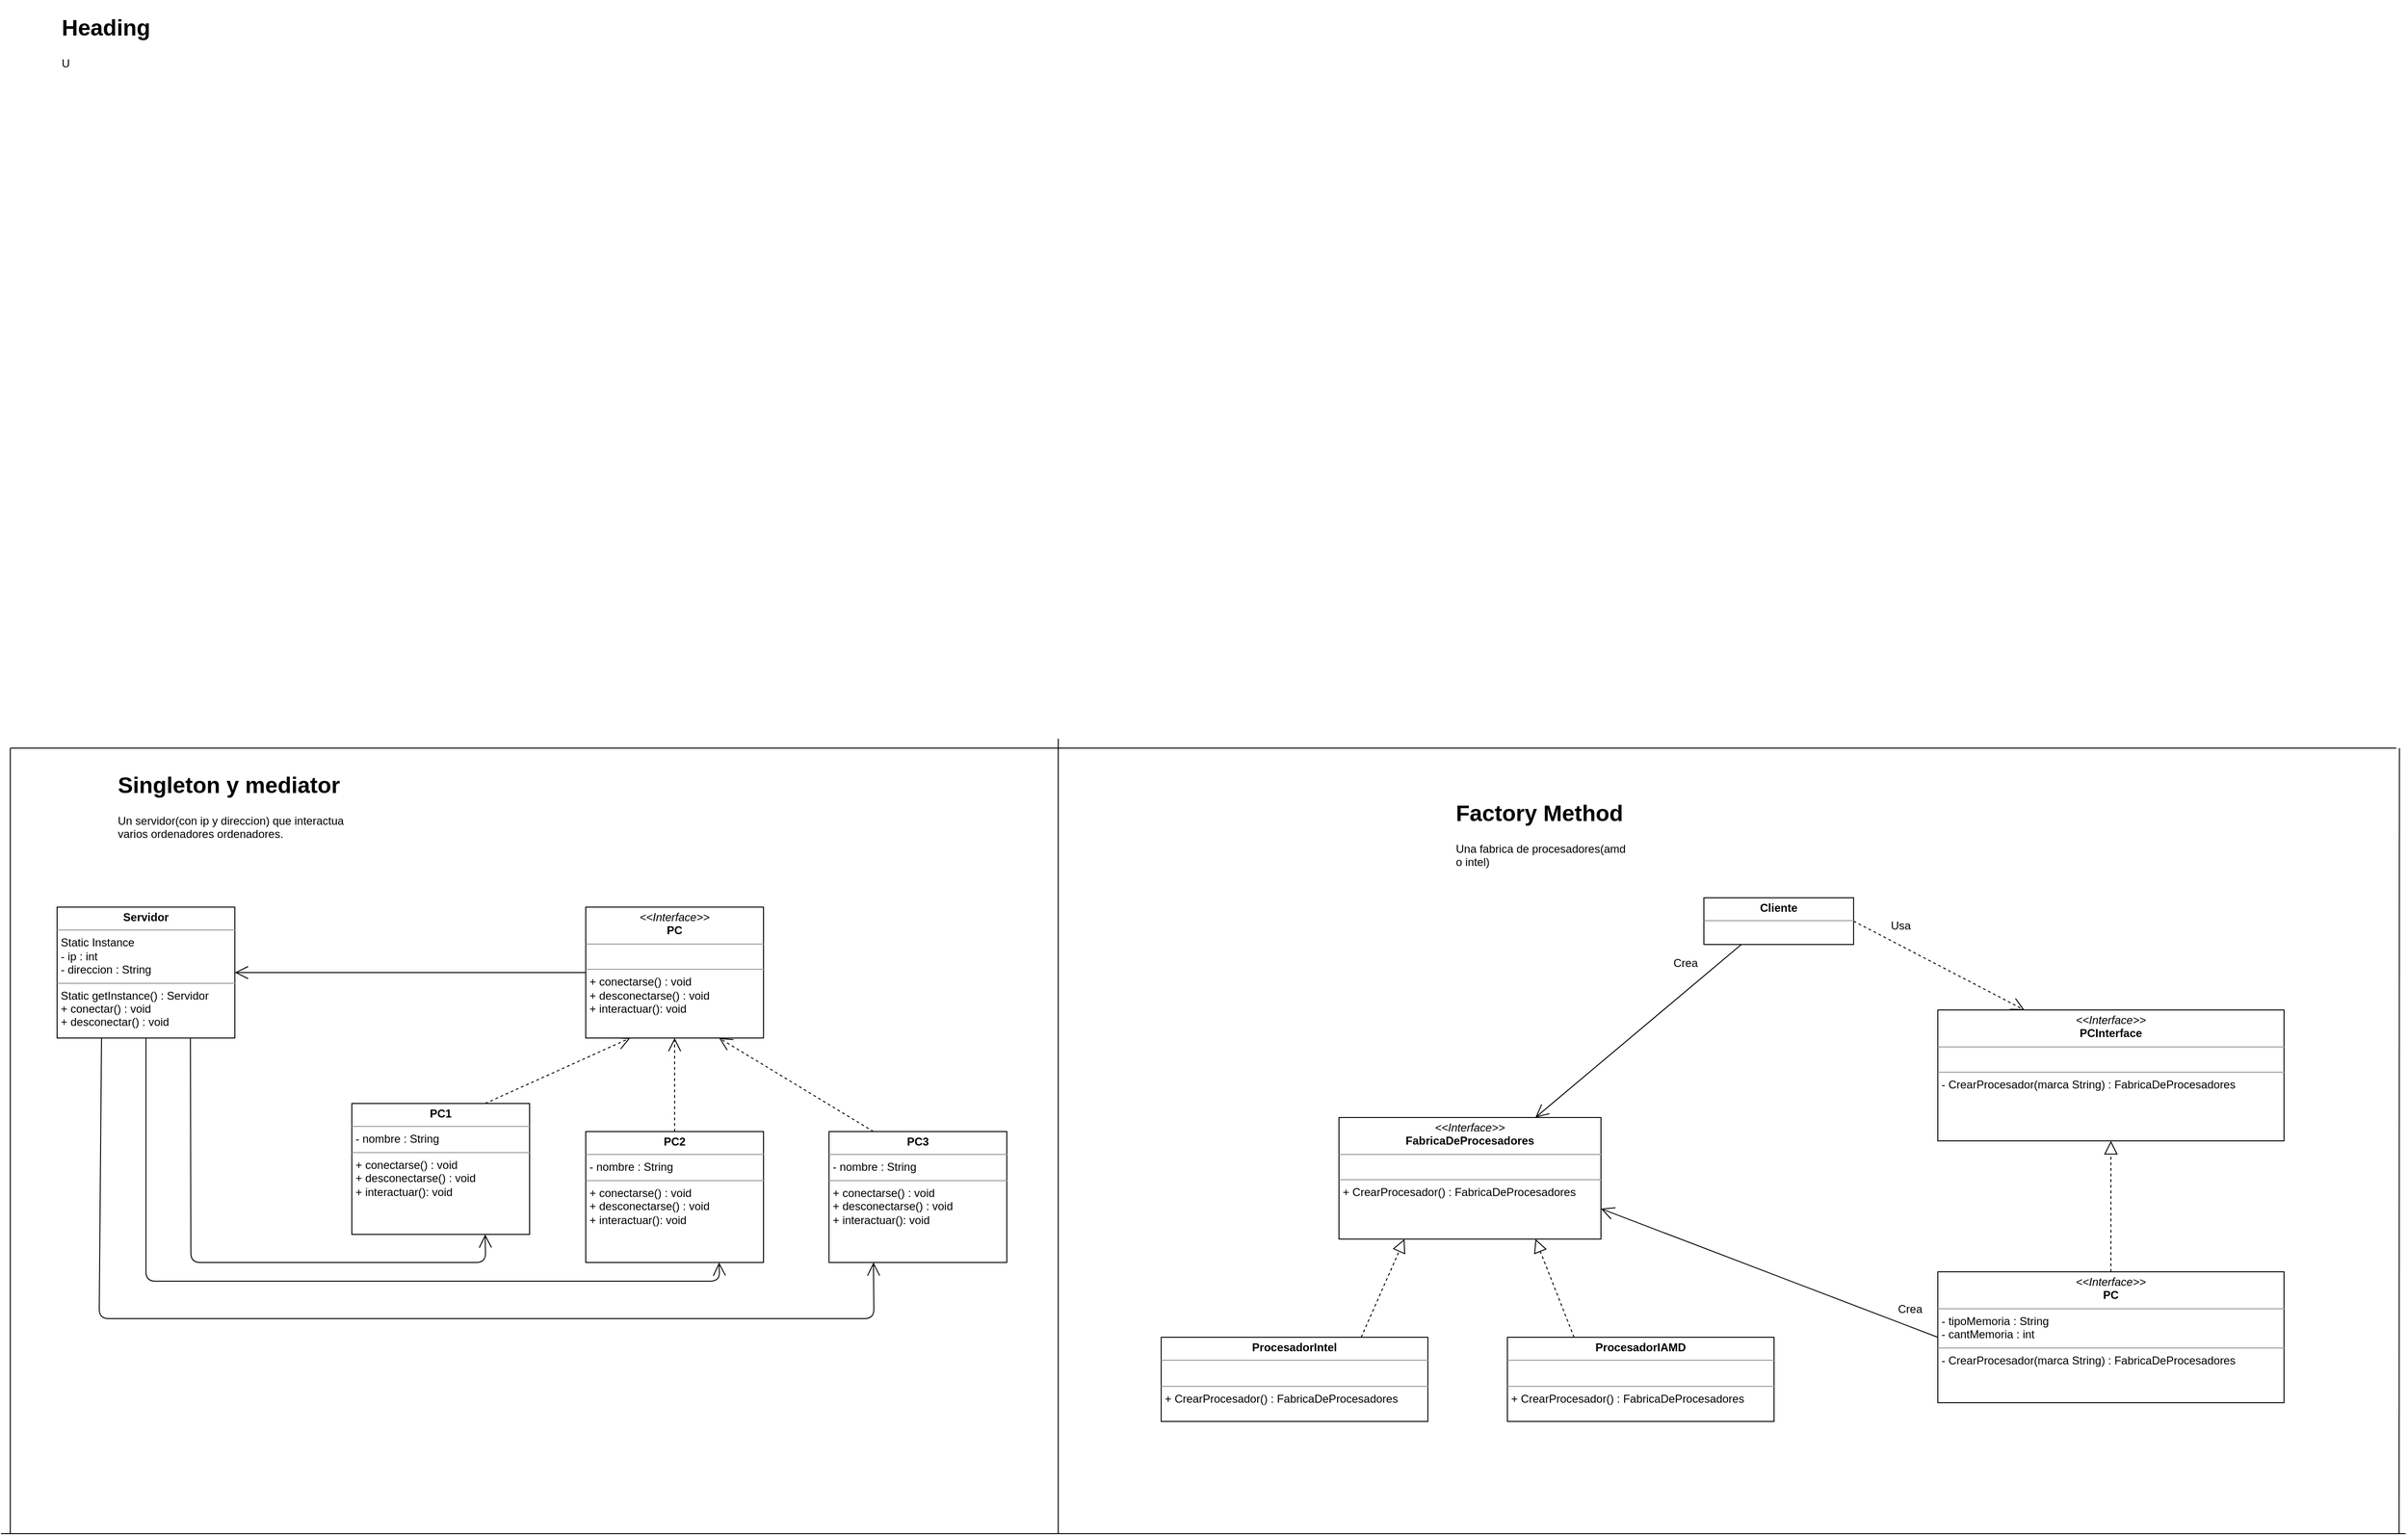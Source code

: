 <mxfile version="14.7.4" type="github">
  <diagram name="Page-1" id="c4acf3e9-155e-7222-9cf6-157b1a14988f">
    <mxGraphModel dx="2236" dy="2131" grid="1" gridSize="10" guides="1" tooltips="1" connect="1" arrows="1" fold="1" page="1" pageScale="1" pageWidth="850" pageHeight="1100" background="none" math="0" shadow="0">
      <root>
        <mxCell id="0" />
        <mxCell id="1" parent="0" />
        <mxCell id="JVlBKOM8NZW5-Mta88zk-2" value="&lt;h1&gt;Singleton y mediator&lt;/h1&gt;&lt;p&gt;Un servidor(con ip y direccion) que interactua varios ordenadores ordenadores.&lt;/p&gt;" style="text;html=1;strokeColor=none;fillColor=none;spacing=5;spacingTop=-20;whiteSpace=wrap;overflow=hidden;rounded=0;" vertex="1" parent="1">
          <mxGeometry x="110" y="20" width="260" height="100" as="geometry" />
        </mxCell>
        <mxCell id="JVlBKOM8NZW5-Mta88zk-3" value="&lt;p style=&quot;margin: 0px ; margin-top: 4px ; text-align: center&quot;&gt;&lt;b&gt;Servidor&lt;/b&gt;&lt;/p&gt;&lt;hr size=&quot;1&quot;&gt;&lt;p style=&quot;margin: 0px ; margin-left: 4px&quot;&gt;Static Instance&lt;/p&gt;&lt;p style=&quot;margin: 0px ; margin-left: 4px&quot;&gt;- ip : int&lt;/p&gt;&lt;p style=&quot;margin: 0px ; margin-left: 4px&quot;&gt;- direccion : String&lt;/p&gt;&lt;hr size=&quot;1&quot;&gt;&lt;p style=&quot;margin: 0px ; margin-left: 4px&quot;&gt;Static getInstance() : Servidor&lt;/p&gt;&lt;p style=&quot;margin: 0px ; margin-left: 4px&quot;&gt;+ conectar() : void&lt;/p&gt;&lt;p style=&quot;margin: 0px ; margin-left: 4px&quot;&gt;+ desconectar() : void&lt;/p&gt;" style="verticalAlign=top;align=left;overflow=fill;fontSize=12;fontFamily=Helvetica;html=1;" vertex="1" parent="1">
          <mxGeometry x="50" y="170" width="190" height="140" as="geometry" />
        </mxCell>
        <mxCell id="JVlBKOM8NZW5-Mta88zk-4" value="&lt;p style=&quot;margin: 0px ; margin-top: 4px ; text-align: center&quot;&gt;&lt;i&gt;&amp;lt;&amp;lt;Interface&amp;gt;&amp;gt;&lt;/i&gt;&lt;br&gt;&lt;b&gt;PC&lt;/b&gt;&lt;/p&gt;&lt;hr size=&quot;1&quot;&gt;&lt;p style=&quot;margin: 0px ; margin-left: 4px&quot;&gt;&lt;br&gt;&lt;/p&gt;&lt;hr size=&quot;1&quot;&gt;&lt;p style=&quot;margin: 0px ; margin-left: 4px&quot;&gt;+ conectarse() : void&lt;/p&gt;&lt;p style=&quot;margin: 0px ; margin-left: 4px&quot;&gt;+ desconectarse() : void&lt;/p&gt;&lt;p style=&quot;margin: 0px ; margin-left: 4px&quot;&gt;+ interactuar(): void&lt;/p&gt;" style="verticalAlign=top;align=left;overflow=fill;fontSize=12;fontFamily=Helvetica;html=1;" vertex="1" parent="1">
          <mxGeometry x="615" y="170" width="190" height="140" as="geometry" />
        </mxCell>
        <mxCell id="JVlBKOM8NZW5-Mta88zk-8" value="&lt;p style=&quot;margin: 0px ; margin-top: 4px ; text-align: center&quot;&gt;&lt;b&gt;PC1&lt;/b&gt;&lt;/p&gt;&lt;hr size=&quot;1&quot;&gt;&lt;p style=&quot;margin: 0px ; margin-left: 4px&quot;&gt;- nombre : String&lt;/p&gt;&lt;hr size=&quot;1&quot;&gt;&lt;p style=&quot;margin: 0px ; margin-left: 4px&quot;&gt;+ conectarse() : void&lt;/p&gt;&lt;p style=&quot;margin: 0px ; margin-left: 4px&quot;&gt;+ desconectarse() : void&lt;/p&gt;&lt;p style=&quot;margin: 0px ; margin-left: 4px&quot;&gt;+ interactuar(): void&lt;/p&gt;" style="verticalAlign=top;align=left;overflow=fill;fontSize=12;fontFamily=Helvetica;html=1;" vertex="1" parent="1">
          <mxGeometry x="365" y="380" width="190" height="140" as="geometry" />
        </mxCell>
        <mxCell id="JVlBKOM8NZW5-Mta88zk-12" value="&lt;p style=&quot;margin: 0px ; margin-top: 4px ; text-align: center&quot;&gt;&lt;b&gt;PC3&lt;/b&gt;&lt;/p&gt;&lt;hr size=&quot;1&quot;&gt;&lt;p style=&quot;margin: 0px ; margin-left: 4px&quot;&gt;- nombre : String&lt;/p&gt;&lt;hr size=&quot;1&quot;&gt;&lt;p style=&quot;margin: 0px ; margin-left: 4px&quot;&gt;+ conectarse() : void&lt;/p&gt;&lt;p style=&quot;margin: 0px ; margin-left: 4px&quot;&gt;+ desconectarse() : void&lt;/p&gt;&lt;p style=&quot;margin: 0px ; margin-left: 4px&quot;&gt;+ interactuar(): void&lt;/p&gt;" style="verticalAlign=top;align=left;overflow=fill;fontSize=12;fontFamily=Helvetica;html=1;" vertex="1" parent="1">
          <mxGeometry x="875" y="410" width="190" height="140" as="geometry" />
        </mxCell>
        <mxCell id="JVlBKOM8NZW5-Mta88zk-13" value="&lt;p style=&quot;margin: 0px ; margin-top: 4px ; text-align: center&quot;&gt;&lt;b&gt;PC2&lt;/b&gt;&lt;/p&gt;&lt;hr size=&quot;1&quot;&gt;&lt;p style=&quot;margin: 0px ; margin-left: 4px&quot;&gt;- nombre : String&lt;/p&gt;&lt;hr size=&quot;1&quot;&gt;&lt;p style=&quot;margin: 0px ; margin-left: 4px&quot;&gt;+ conectarse() : void&lt;/p&gt;&lt;p style=&quot;margin: 0px ; margin-left: 4px&quot;&gt;+ desconectarse() : void&lt;/p&gt;&lt;p style=&quot;margin: 0px ; margin-left: 4px&quot;&gt;+ interactuar(): void&lt;/p&gt;" style="verticalAlign=top;align=left;overflow=fill;fontSize=12;fontFamily=Helvetica;html=1;" vertex="1" parent="1">
          <mxGeometry x="615" y="410" width="190" height="140" as="geometry" />
        </mxCell>
        <mxCell id="JVlBKOM8NZW5-Mta88zk-14" value="" style="endArrow=open;endSize=12;dashed=1;html=1;entryX=0.75;entryY=1;entryDx=0;entryDy=0;exitX=0.25;exitY=0;exitDx=0;exitDy=0;" edge="1" parent="1" source="JVlBKOM8NZW5-Mta88zk-12" target="JVlBKOM8NZW5-Mta88zk-4">
          <mxGeometry width="160" relative="1" as="geometry">
            <mxPoint x="575" y="350" as="sourcePoint" />
            <mxPoint x="735" y="350" as="targetPoint" />
          </mxGeometry>
        </mxCell>
        <mxCell id="JVlBKOM8NZW5-Mta88zk-18" value="" style="endArrow=open;endSize=12;dashed=1;html=1;entryX=0.5;entryY=1;entryDx=0;entryDy=0;exitX=0.5;exitY=0;exitDx=0;exitDy=0;" edge="1" parent="1" source="JVlBKOM8NZW5-Mta88zk-13" target="JVlBKOM8NZW5-Mta88zk-4">
          <mxGeometry width="160" relative="1" as="geometry">
            <mxPoint x="585" y="360" as="sourcePoint" />
            <mxPoint x="745" y="360" as="targetPoint" />
          </mxGeometry>
        </mxCell>
        <mxCell id="JVlBKOM8NZW5-Mta88zk-19" value="" style="endArrow=open;endSize=12;dashed=1;html=1;entryX=0.25;entryY=1;entryDx=0;entryDy=0;exitX=0.75;exitY=0;exitDx=0;exitDy=0;" edge="1" parent="1" source="JVlBKOM8NZW5-Mta88zk-8" target="JVlBKOM8NZW5-Mta88zk-4">
          <mxGeometry width="160" relative="1" as="geometry">
            <mxPoint x="595" y="370" as="sourcePoint" />
            <mxPoint x="755" y="370" as="targetPoint" />
          </mxGeometry>
        </mxCell>
        <mxCell id="JVlBKOM8NZW5-Mta88zk-20" value="" style="endArrow=open;endFill=1;endSize=12;html=1;entryX=1;entryY=0.5;entryDx=0;entryDy=0;exitX=0;exitY=0.5;exitDx=0;exitDy=0;" edge="1" parent="1" source="JVlBKOM8NZW5-Mta88zk-4" target="JVlBKOM8NZW5-Mta88zk-3">
          <mxGeometry width="160" relative="1" as="geometry">
            <mxPoint x="345" y="340" as="sourcePoint" />
            <mxPoint x="505" y="340" as="targetPoint" />
          </mxGeometry>
        </mxCell>
        <mxCell id="JVlBKOM8NZW5-Mta88zk-21" value="" style="endArrow=open;endFill=1;endSize=12;html=1;entryX=0.75;entryY=1;entryDx=0;entryDy=0;exitX=0.75;exitY=1;exitDx=0;exitDy=0;" edge="1" parent="1" source="JVlBKOM8NZW5-Mta88zk-3" target="JVlBKOM8NZW5-Mta88zk-8">
          <mxGeometry width="160" relative="1" as="geometry">
            <mxPoint x="625" y="250" as="sourcePoint" />
            <mxPoint x="250" y="250" as="targetPoint" />
            <Array as="points">
              <mxPoint x="193" y="550" />
              <mxPoint x="508" y="550" />
            </Array>
          </mxGeometry>
        </mxCell>
        <mxCell id="JVlBKOM8NZW5-Mta88zk-22" value="" style="endArrow=open;endFill=1;endSize=12;html=1;entryX=0.75;entryY=1;entryDx=0;entryDy=0;exitX=0.5;exitY=1;exitDx=0;exitDy=0;" edge="1" parent="1" source="JVlBKOM8NZW5-Mta88zk-3" target="JVlBKOM8NZW5-Mta88zk-13">
          <mxGeometry width="160" relative="1" as="geometry">
            <mxPoint x="635" y="260" as="sourcePoint" />
            <mxPoint x="260" y="260" as="targetPoint" />
            <Array as="points">
              <mxPoint x="145" y="570" />
              <mxPoint x="758" y="570" />
            </Array>
          </mxGeometry>
        </mxCell>
        <mxCell id="JVlBKOM8NZW5-Mta88zk-23" value="" style="endArrow=open;endFill=1;endSize=12;html=1;entryX=0.25;entryY=1;entryDx=0;entryDy=0;exitX=0.25;exitY=1;exitDx=0;exitDy=0;" edge="1" parent="1" source="JVlBKOM8NZW5-Mta88zk-3" target="JVlBKOM8NZW5-Mta88zk-12">
          <mxGeometry width="160" relative="1" as="geometry">
            <mxPoint x="645" y="270" as="sourcePoint" />
            <mxPoint x="270" y="270" as="targetPoint" />
            <Array as="points">
              <mxPoint x="95" y="610" />
              <mxPoint x="923" y="610" />
            </Array>
          </mxGeometry>
        </mxCell>
        <mxCell id="JVlBKOM8NZW5-Mta88zk-25" value="&lt;h1&gt;Factory Method&lt;/h1&gt;&lt;p&gt;Una fabrica de procesadores(amd o intel)&amp;nbsp;&lt;/p&gt;" style="text;html=1;strokeColor=none;fillColor=none;spacing=5;spacingTop=-20;whiteSpace=wrap;overflow=hidden;rounded=0;" vertex="1" parent="1">
          <mxGeometry x="1540" y="50" width="190" height="120" as="geometry" />
        </mxCell>
        <mxCell id="JVlBKOM8NZW5-Mta88zk-26" value="&lt;p style=&quot;margin: 0px ; margin-top: 4px ; text-align: center&quot;&gt;&lt;b&gt;Cliente&lt;/b&gt;&lt;/p&gt;&lt;hr size=&quot;1&quot;&gt;&lt;p style=&quot;margin: 0px ; margin-left: 4px&quot;&gt;&lt;br&gt;&lt;/p&gt;" style="verticalAlign=top;align=left;overflow=fill;fontSize=12;fontFamily=Helvetica;html=1;" vertex="1" parent="1">
          <mxGeometry x="1810" y="160" width="160" height="50" as="geometry" />
        </mxCell>
        <mxCell id="JVlBKOM8NZW5-Mta88zk-28" value="&lt;p style=&quot;margin: 0px ; margin-top: 4px ; text-align: center&quot;&gt;&lt;i&gt;&amp;lt;&amp;lt;Interface&amp;gt;&amp;gt;&lt;/i&gt;&lt;br&gt;&lt;b&gt;FabricaDeProcesadores&lt;/b&gt;&lt;/p&gt;&lt;hr size=&quot;1&quot;&gt;&lt;p style=&quot;margin: 0px ; margin-left: 4px&quot;&gt;&lt;br&gt;&lt;/p&gt;&lt;hr size=&quot;1&quot;&gt;&lt;p style=&quot;margin: 0px ; margin-left: 4px&quot;&gt;+ CrearProcesador() : FabricaDeProcesadores&lt;/p&gt;" style="verticalAlign=top;align=left;overflow=fill;fontSize=12;fontFamily=Helvetica;html=1;" vertex="1" parent="1">
          <mxGeometry x="1420" y="395" width="280" height="130" as="geometry" />
        </mxCell>
        <mxCell id="JVlBKOM8NZW5-Mta88zk-29" value="&lt;p style=&quot;margin: 0px ; margin-top: 4px ; text-align: center&quot;&gt;&lt;i&gt;&amp;lt;&amp;lt;Interface&amp;gt;&amp;gt;&lt;/i&gt;&lt;br&gt;&lt;b&gt;PCInterface&lt;/b&gt;&lt;/p&gt;&lt;hr size=&quot;1&quot;&gt;&lt;p style=&quot;margin: 0px ; margin-left: 4px&quot;&gt;&lt;br&gt;&lt;/p&gt;&lt;hr size=&quot;1&quot;&gt;&lt;p style=&quot;margin: 0px ; margin-left: 4px&quot;&gt;- CrearProcesador(marca String) : FabricaDeProcesadores&lt;/p&gt;" style="verticalAlign=top;align=left;overflow=fill;fontSize=12;fontFamily=Helvetica;html=1;" vertex="1" parent="1">
          <mxGeometry x="2060" y="280" width="370" height="140" as="geometry" />
        </mxCell>
        <mxCell id="JVlBKOM8NZW5-Mta88zk-30" value="&lt;p style=&quot;margin: 0px ; margin-top: 4px ; text-align: center&quot;&gt;&lt;b&gt;ProcesadorIntel&lt;/b&gt;&lt;/p&gt;&lt;hr size=&quot;1&quot;&gt;&lt;p style=&quot;margin: 0px ; margin-left: 4px&quot;&gt;&lt;br&gt;&lt;/p&gt;&lt;hr size=&quot;1&quot;&gt;&lt;p style=&quot;margin: 0px ; margin-left: 4px&quot;&gt;+ CrearProcesador() : FabricaDeProcesadores&lt;br&gt;&lt;/p&gt;" style="verticalAlign=top;align=left;overflow=fill;fontSize=12;fontFamily=Helvetica;html=1;" vertex="1" parent="1">
          <mxGeometry x="1230" y="630" width="285" height="90" as="geometry" />
        </mxCell>
        <mxCell id="JVlBKOM8NZW5-Mta88zk-32" value="&lt;p style=&quot;margin: 0px ; margin-top: 4px ; text-align: center&quot;&gt;&lt;b&gt;ProcesadorIAMD&lt;/b&gt;&lt;/p&gt;&lt;hr size=&quot;1&quot;&gt;&lt;p style=&quot;margin: 0px ; margin-left: 4px&quot;&gt;&lt;br&gt;&lt;/p&gt;&lt;hr size=&quot;1&quot;&gt;&lt;p style=&quot;margin: 0px ; margin-left: 4px&quot;&gt;+ CrearProcesador() : FabricaDeProcesadores&lt;br&gt;&lt;/p&gt;" style="verticalAlign=top;align=left;overflow=fill;fontSize=12;fontFamily=Helvetica;html=1;" vertex="1" parent="1">
          <mxGeometry x="1600" y="630" width="285" height="90" as="geometry" />
        </mxCell>
        <mxCell id="JVlBKOM8NZW5-Mta88zk-35" value="&lt;p style=&quot;margin: 0px ; margin-top: 4px ; text-align: center&quot;&gt;&lt;i&gt;&amp;lt;&amp;lt;Interface&amp;gt;&amp;gt;&lt;/i&gt;&lt;br&gt;&lt;b&gt;PC&lt;/b&gt;&lt;/p&gt;&lt;hr size=&quot;1&quot;&gt;&lt;p style=&quot;margin: 0px ; margin-left: 4px&quot;&gt;- tipoMemoria : String&lt;/p&gt;&lt;p style=&quot;margin: 0px ; margin-left: 4px&quot;&gt;- cantMemoria : int&lt;/p&gt;&lt;hr size=&quot;1&quot;&gt;&lt;p style=&quot;margin: 0px ; margin-left: 4px&quot;&gt;- CrearProcesador(marca String) : FabricaDeProcesadores&lt;/p&gt;" style="verticalAlign=top;align=left;overflow=fill;fontSize=12;fontFamily=Helvetica;html=1;" vertex="1" parent="1">
          <mxGeometry x="2060" y="560" width="370" height="140" as="geometry" />
        </mxCell>
        <mxCell id="JVlBKOM8NZW5-Mta88zk-38" value="" style="endArrow=block;dashed=1;endFill=0;endSize=12;html=1;entryX=0.5;entryY=1;entryDx=0;entryDy=0;exitX=0.5;exitY=0;exitDx=0;exitDy=0;" edge="1" parent="1" source="JVlBKOM8NZW5-Mta88zk-35" target="JVlBKOM8NZW5-Mta88zk-29">
          <mxGeometry width="160" relative="1" as="geometry">
            <mxPoint x="1890" y="560" as="sourcePoint" />
            <mxPoint x="2050" y="560" as="targetPoint" />
          </mxGeometry>
        </mxCell>
        <mxCell id="JVlBKOM8NZW5-Mta88zk-40" value="" style="endArrow=block;dashed=1;endFill=0;endSize=12;html=1;entryX=0.25;entryY=1;entryDx=0;entryDy=0;exitX=0.75;exitY=0;exitDx=0;exitDy=0;" edge="1" parent="1" source="JVlBKOM8NZW5-Mta88zk-30" target="JVlBKOM8NZW5-Mta88zk-28">
          <mxGeometry width="160" relative="1" as="geometry">
            <mxPoint x="1900" y="570.0" as="sourcePoint" />
            <mxPoint x="2060" y="570.0" as="targetPoint" />
          </mxGeometry>
        </mxCell>
        <mxCell id="JVlBKOM8NZW5-Mta88zk-41" value="" style="endArrow=block;dashed=1;endFill=0;endSize=12;html=1;entryX=0.75;entryY=1;entryDx=0;entryDy=0;exitX=0.25;exitY=0;exitDx=0;exitDy=0;" edge="1" parent="1" source="JVlBKOM8NZW5-Mta88zk-32" target="JVlBKOM8NZW5-Mta88zk-28">
          <mxGeometry width="160" relative="1" as="geometry">
            <mxPoint x="1910" y="580.0" as="sourcePoint" />
            <mxPoint x="2070" y="580.0" as="targetPoint" />
          </mxGeometry>
        </mxCell>
        <mxCell id="JVlBKOM8NZW5-Mta88zk-43" value="Crea" style="text;html=1;align=center;verticalAlign=middle;resizable=0;points=[];autosize=1;strokeColor=none;" vertex="1" parent="1">
          <mxGeometry x="2010" y="590" width="40" height="20" as="geometry" />
        </mxCell>
        <mxCell id="JVlBKOM8NZW5-Mta88zk-44" value="" style="endArrow=open;endFill=1;endSize=12;html=1;exitX=0.25;exitY=1;exitDx=0;exitDy=0;entryX=0.75;entryY=0;entryDx=0;entryDy=0;" edge="1" parent="1" source="JVlBKOM8NZW5-Mta88zk-26" target="JVlBKOM8NZW5-Mta88zk-28">
          <mxGeometry width="160" relative="1" as="geometry">
            <mxPoint x="1900" y="380" as="sourcePoint" />
            <mxPoint x="2060" y="380" as="targetPoint" />
          </mxGeometry>
        </mxCell>
        <mxCell id="JVlBKOM8NZW5-Mta88zk-45" value="" style="endArrow=open;endSize=12;dashed=1;html=1;entryX=0.25;entryY=0;entryDx=0;entryDy=0;exitX=1;exitY=0.5;exitDx=0;exitDy=0;" edge="1" parent="1" source="JVlBKOM8NZW5-Mta88zk-26" target="JVlBKOM8NZW5-Mta88zk-29">
          <mxGeometry width="160" relative="1" as="geometry">
            <mxPoint x="1870" y="320" as="sourcePoint" />
            <mxPoint x="2030" y="320" as="targetPoint" />
          </mxGeometry>
        </mxCell>
        <mxCell id="JVlBKOM8NZW5-Mta88zk-46" value="Usa" style="text;html=1;align=center;verticalAlign=middle;resizable=0;points=[];autosize=1;strokeColor=none;" vertex="1" parent="1">
          <mxGeometry x="2000" y="180" width="40" height="20" as="geometry" />
        </mxCell>
        <mxCell id="JVlBKOM8NZW5-Mta88zk-47" value="Crea" style="text;html=1;align=center;verticalAlign=middle;resizable=0;points=[];autosize=1;strokeColor=none;" vertex="1" parent="1">
          <mxGeometry x="1770" y="220" width="40" height="20" as="geometry" />
        </mxCell>
        <mxCell id="JVlBKOM8NZW5-Mta88zk-48" value="" style="endArrow=open;endFill=1;endSize=12;html=1;exitX=0;exitY=0.5;exitDx=0;exitDy=0;entryX=1;entryY=0.75;entryDx=0;entryDy=0;" edge="1" parent="1" source="JVlBKOM8NZW5-Mta88zk-35" target="JVlBKOM8NZW5-Mta88zk-28">
          <mxGeometry width="160" relative="1" as="geometry">
            <mxPoint x="1860" y="220" as="sourcePoint" />
            <mxPoint x="1640" y="405.0" as="targetPoint" />
          </mxGeometry>
        </mxCell>
        <mxCell id="JVlBKOM8NZW5-Mta88zk-49" value="" style="endArrow=none;html=1;" edge="1" parent="1">
          <mxGeometry width="50" height="50" relative="1" as="geometry">
            <mxPoint x="1120" y="840" as="sourcePoint" />
            <mxPoint x="1120" y="-10" as="targetPoint" />
          </mxGeometry>
        </mxCell>
        <mxCell id="JVlBKOM8NZW5-Mta88zk-50" value="" style="endArrow=none;html=1;" edge="1" parent="1">
          <mxGeometry width="50" height="50" relative="1" as="geometry">
            <mxPoint x="1120" y="840" as="sourcePoint" />
            <mxPoint x="-10" y="840" as="targetPoint" />
          </mxGeometry>
        </mxCell>
        <mxCell id="JVlBKOM8NZW5-Mta88zk-51" value="" style="endArrow=none;html=1;" edge="1" parent="1">
          <mxGeometry width="50" height="50" relative="1" as="geometry">
            <mxPoint x="1120" y="840" as="sourcePoint" />
            <mxPoint x="2560" y="840" as="targetPoint" />
          </mxGeometry>
        </mxCell>
        <mxCell id="JVlBKOM8NZW5-Mta88zk-52" value="" style="endArrow=none;html=1;" edge="1" parent="1">
          <mxGeometry width="50" height="50" relative="1" as="geometry">
            <mxPoint y="840" as="sourcePoint" />
            <mxPoint as="targetPoint" />
          </mxGeometry>
        </mxCell>
        <mxCell id="JVlBKOM8NZW5-Mta88zk-53" value="" style="endArrow=none;html=1;" edge="1" parent="1">
          <mxGeometry width="50" height="50" relative="1" as="geometry">
            <mxPoint as="sourcePoint" />
            <mxPoint x="1130" as="targetPoint" />
          </mxGeometry>
        </mxCell>
        <mxCell id="JVlBKOM8NZW5-Mta88zk-54" value="" style="endArrow=none;html=1;" edge="1" parent="1">
          <mxGeometry width="50" height="50" relative="1" as="geometry">
            <mxPoint x="1120" as="sourcePoint" />
            <mxPoint x="2550" as="targetPoint" />
          </mxGeometry>
        </mxCell>
        <mxCell id="JVlBKOM8NZW5-Mta88zk-55" value="" style="endArrow=none;html=1;" edge="1" parent="1">
          <mxGeometry width="50" height="50" relative="1" as="geometry">
            <mxPoint x="2553" y="840" as="sourcePoint" />
            <mxPoint x="2553.333" as="targetPoint" />
          </mxGeometry>
        </mxCell>
        <mxCell id="JVlBKOM8NZW5-Mta88zk-56" value="&lt;h1&gt;Heading&lt;/h1&gt;&lt;p&gt;U&lt;/p&gt;" style="text;html=1;strokeColor=none;fillColor=none;spacing=5;spacingTop=-20;whiteSpace=wrap;overflow=hidden;rounded=0;" vertex="1" parent="1">
          <mxGeometry x="50" y="-790" width="190" height="120" as="geometry" />
        </mxCell>
      </root>
    </mxGraphModel>
  </diagram>
</mxfile>
